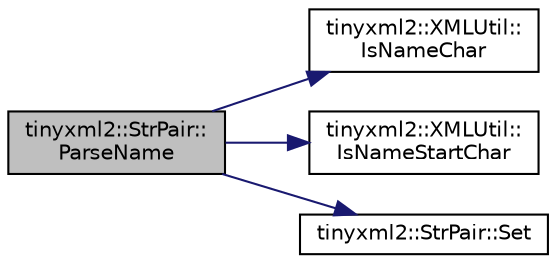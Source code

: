 digraph "tinyxml2::StrPair::ParseName"
{
 // LATEX_PDF_SIZE
  edge [fontname="Helvetica",fontsize="10",labelfontname="Helvetica",labelfontsize="10"];
  node [fontname="Helvetica",fontsize="10",shape=record];
  rankdir="LR";
  Node1 [label="tinyxml2::StrPair::\lParseName",height=0.2,width=0.4,color="black", fillcolor="grey75", style="filled", fontcolor="black",tooltip=" "];
  Node1 -> Node2 [color="midnightblue",fontsize="10",style="solid",fontname="Helvetica"];
  Node2 [label="tinyxml2::XMLUtil::\lIsNameChar",height=0.2,width=0.4,color="black", fillcolor="white", style="filled",URL="$classtinyxml2_1_1XMLUtil.html#a04b17341538fa11752f24b4301d19485",tooltip=" "];
  Node1 -> Node3 [color="midnightblue",fontsize="10",style="solid",fontname="Helvetica"];
  Node3 [label="tinyxml2::XMLUtil::\lIsNameStartChar",height=0.2,width=0.4,color="black", fillcolor="white", style="filled",URL="$classtinyxml2_1_1XMLUtil.html#abe106a69ac4d942a4381a4d9dfd0e0bd",tooltip=" "];
  Node1 -> Node4 [color="midnightblue",fontsize="10",style="solid",fontname="Helvetica"];
  Node4 [label="tinyxml2::StrPair::Set",height=0.2,width=0.4,color="black", fillcolor="white", style="filled",URL="$classtinyxml2_1_1StrPair.html#a4f05549373394266a1eecba26813c166",tooltip=" "];
}

